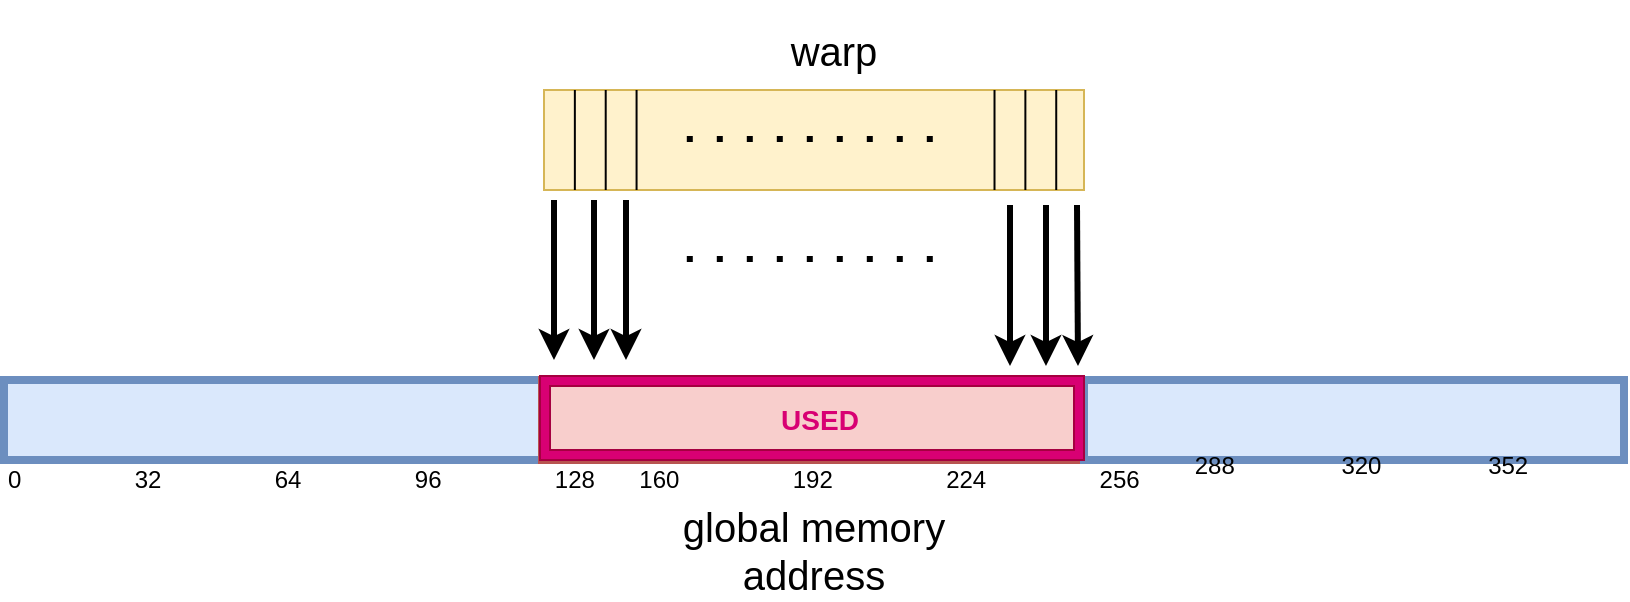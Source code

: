 <mxfile version="12.0.2" type="google" pages="1"><diagram id="Zt1HWzgGxhoBQAR7ndIt" name="Page-1"><mxGraphModel dx="1408" dy="755" grid="1" gridSize="10" guides="1" tooltips="1" connect="1" arrows="1" fold="1" page="1" pageScale="1" pageWidth="827" pageHeight="1169" background="none" math="0" shadow="0"><root><mxCell id="0"/><mxCell id="1" parent="0"/><mxCell id="IH7EqTh8v5GLwqd0PfPw-15" value="" style="group" parent="1" vertex="1" connectable="0"><mxGeometry x="278" y="95" width="270" height="50" as="geometry"/></mxCell><mxCell id="IH7EqTh8v5GLwqd0PfPw-2" value="" style="rounded=0;whiteSpace=wrap;html=1;fillColor=#fff2cc;strokeColor=#d6b656;" parent="IH7EqTh8v5GLwqd0PfPw-15" vertex="1"><mxGeometry width="270" height="50" as="geometry"/></mxCell><mxCell id="IH7EqTh8v5GLwqd0PfPw-5" value="" style="endArrow=none;html=1;" parent="IH7EqTh8v5GLwqd0PfPw-15" edge="1"><mxGeometry width="50" height="50" relative="1" as="geometry"><mxPoint x="30.857" y="50" as="sourcePoint"/><mxPoint x="30.857" as="targetPoint"/></mxGeometry></mxCell><mxCell id="IH7EqTh8v5GLwqd0PfPw-6" value="" style="endArrow=none;html=1;" parent="IH7EqTh8v5GLwqd0PfPw-15" edge="1"><mxGeometry width="50" height="50" relative="1" as="geometry"><mxPoint x="15.429" y="50" as="sourcePoint"/><mxPoint x="15.429" as="targetPoint"/></mxGeometry></mxCell><mxCell id="IH7EqTh8v5GLwqd0PfPw-7" value="" style="endArrow=none;html=1;" parent="IH7EqTh8v5GLwqd0PfPw-15" edge="1"><mxGeometry width="50" height="50" relative="1" as="geometry"><mxPoint x="46.286" y="50" as="sourcePoint"/><mxPoint x="46.286" as="targetPoint"/></mxGeometry></mxCell><mxCell id="IH7EqTh8v5GLwqd0PfPw-8" value="" style="endArrow=none;html=1;" parent="IH7EqTh8v5GLwqd0PfPw-15" edge="1"><mxGeometry width="50" height="50" relative="1" as="geometry"><mxPoint x="240.686" y="50" as="sourcePoint"/><mxPoint x="240.686" as="targetPoint"/></mxGeometry></mxCell><mxCell id="IH7EqTh8v5GLwqd0PfPw-9" value="" style="endArrow=none;html=1;" parent="IH7EqTh8v5GLwqd0PfPw-15" edge="1"><mxGeometry width="50" height="50" relative="1" as="geometry"><mxPoint x="225.257" y="50" as="sourcePoint"/><mxPoint x="225.257" as="targetPoint"/></mxGeometry></mxCell><mxCell id="IH7EqTh8v5GLwqd0PfPw-10" value="" style="endArrow=none;html=1;" parent="IH7EqTh8v5GLwqd0PfPw-15" edge="1"><mxGeometry width="50" height="50" relative="1" as="geometry"><mxPoint x="256.114" y="50" as="sourcePoint"/><mxPoint x="256.114" as="targetPoint"/></mxGeometry></mxCell><mxCell id="IH7EqTh8v5GLwqd0PfPw-14" value="" style="endArrow=none;dashed=1;html=1;strokeWidth=3;dashPattern=1 4;" parent="IH7EqTh8v5GLwqd0PfPw-15" edge="1"><mxGeometry width="50" height="50" relative="1" as="geometry"><mxPoint x="194.4" y="24.5" as="sourcePoint"/><mxPoint x="70.971" y="24.5" as="targetPoint"/></mxGeometry></mxCell><mxCell id="JZCb8IstZkiDeGqHDIXd-11" value="&lt;font style=&quot;font-size: 20px&quot;&gt;warp&lt;/font&gt;" style="text;html=1;strokeColor=none;fillColor=none;align=center;verticalAlign=middle;whiteSpace=wrap;rounded=0;" parent="1" vertex="1"><mxGeometry x="328" y="50" width="190" height="50" as="geometry"/></mxCell><mxCell id="JZCb8IstZkiDeGqHDIXd-12" value="&lt;font style=&quot;font-size: 20px&quot;&gt;global memory address&lt;/font&gt;" style="text;html=1;strokeColor=none;fillColor=none;align=center;verticalAlign=middle;whiteSpace=wrap;rounded=0;" parent="1" vertex="1"><mxGeometry x="318" y="300" width="190" height="50" as="geometry"/></mxCell><mxCell id="JZCb8IstZkiDeGqHDIXd-13" value="" style="endArrow=classic;html=1;strokeWidth=3;" parent="1" edge="1"><mxGeometry width="50" height="50" relative="1" as="geometry"><mxPoint x="283" y="150" as="sourcePoint"/><mxPoint x="283" y="230" as="targetPoint"/></mxGeometry></mxCell><mxCell id="JZCb8IstZkiDeGqHDIXd-16" value="" style="endArrow=classic;html=1;strokeWidth=3;" parent="1" edge="1"><mxGeometry width="50" height="50" relative="1" as="geometry"><mxPoint x="511" y="152.5" as="sourcePoint"/><mxPoint x="511" y="233" as="targetPoint"/></mxGeometry></mxCell><mxCell id="JZCb8IstZkiDeGqHDIXd-17" value="" style="endArrow=classic;html=1;strokeWidth=3;" parent="1" edge="1"><mxGeometry width="50" height="50" relative="1" as="geometry"><mxPoint x="544.5" y="152.5" as="sourcePoint"/><mxPoint x="545" y="233" as="targetPoint"/></mxGeometry></mxCell><mxCell id="JZCb8IstZkiDeGqHDIXd-1" value="" style="rounded=0;whiteSpace=wrap;html=1;fillColor=#dae8fc;strokeColor=#6c8ebf;strokeWidth=4;" parent="1" vertex="1"><mxGeometry x="8" y="240" width="270" height="40" as="geometry"/></mxCell><mxCell id="JZCb8IstZkiDeGqHDIXd-2" value="" style="rounded=0;whiteSpace=wrap;html=1;fillColor=#f8cecc;strokeColor=#b85450;strokeWidth=4;" parent="1" vertex="1"><mxGeometry x="277" y="240" width="270" height="40" as="geometry"/></mxCell><mxCell id="JZCb8IstZkiDeGqHDIXd-3" value="" style="rounded=0;whiteSpace=wrap;html=1;fillColor=#dae8fc;strokeColor=#6c8ebf;strokeWidth=4;" parent="1" vertex="1"><mxGeometry x="548" y="240" width="270" height="40" as="geometry"/></mxCell><mxCell id="JZCb8IstZkiDeGqHDIXd-4" value="&lt;div align=&quot;left&quot;&gt;0&amp;nbsp;&amp;nbsp;&amp;nbsp;&amp;nbsp;&amp;nbsp;&amp;nbsp;&amp;nbsp;&amp;nbsp;&amp;nbsp;&amp;nbsp;&amp;nbsp;&amp;nbsp;&amp;nbsp;&amp;nbsp;&amp;nbsp;&amp;nbsp; 32&amp;nbsp;&amp;nbsp;&amp;nbsp;&amp;nbsp;&amp;nbsp;&amp;nbsp;&amp;nbsp;&amp;nbsp;&amp;nbsp;&amp;nbsp;&amp;nbsp;&amp;nbsp;&amp;nbsp;&amp;nbsp;&amp;nbsp;&amp;nbsp; 64&amp;nbsp;&amp;nbsp;&amp;nbsp;&amp;nbsp;&amp;nbsp;&amp;nbsp;&amp;nbsp;&amp;nbsp;&amp;nbsp;&amp;nbsp;&amp;nbsp;&amp;nbsp;&amp;nbsp;&amp;nbsp;&amp;nbsp;&amp;nbsp; 96&amp;nbsp;&amp;nbsp;&amp;nbsp;&amp;nbsp;&amp;nbsp;&amp;nbsp;&amp;nbsp;&amp;nbsp;&amp;nbsp;&amp;nbsp;&amp;nbsp;&amp;nbsp;&amp;nbsp;&amp;nbsp;&amp;nbsp;&amp;nbsp; 128&lt;br&gt;&lt;/div&gt;" style="text;html=1;strokeColor=none;fillColor=none;align=left;verticalAlign=middle;whiteSpace=wrap;rounded=0;" parent="1" vertex="1"><mxGeometry x="8" y="280" width="313" height="20" as="geometry"/></mxCell><mxCell id="JZCb8IstZkiDeGqHDIXd-7" value="&lt;div align=&quot;left&quot;&gt;&amp;nbsp;&amp;nbsp;&amp;nbsp;&amp;nbsp;&amp;nbsp;&amp;nbsp;&amp;nbsp;&amp;nbsp;&amp;nbsp;&amp;nbsp;&amp;nbsp;&amp;nbsp;&amp;nbsp;&amp;nbsp;&amp;nbsp;&amp;nbsp; 160 &amp;nbsp;&amp;nbsp;&amp;nbsp;&amp;nbsp;&amp;nbsp;&amp;nbsp;&amp;nbsp;&amp;nbsp;&amp;nbsp;&amp;nbsp;&amp;nbsp;&amp;nbsp;&amp;nbsp;&amp;nbsp;&amp;nbsp; 192 &amp;nbsp;&amp;nbsp;&amp;nbsp;&amp;nbsp;&amp;nbsp;&amp;nbsp;&amp;nbsp;&amp;nbsp;&amp;nbsp;&amp;nbsp;&amp;nbsp;&amp;nbsp;&amp;nbsp;&amp;nbsp;&amp;nbsp; 224 &amp;nbsp;&amp;nbsp;&amp;nbsp;&amp;nbsp;&amp;nbsp;&amp;nbsp;&amp;nbsp;&amp;nbsp;&amp;nbsp;&amp;nbsp;&amp;nbsp;&amp;nbsp;&amp;nbsp;&amp;nbsp;&amp;nbsp; 256&lt;br&gt;&lt;/div&gt;" style="text;html=1;strokeColor=none;fillColor=none;align=left;verticalAlign=middle;whiteSpace=wrap;rounded=0;" parent="1" vertex="1"><mxGeometry x="266.5" y="280" width="313" height="20" as="geometry"/></mxCell><mxCell id="JZCb8IstZkiDeGqHDIXd-8" value="&lt;div align=&quot;left&quot;&gt;&amp;nbsp;&amp;nbsp;&amp;nbsp;&amp;nbsp;&amp;nbsp;&amp;nbsp;&amp;nbsp;&amp;nbsp;&amp;nbsp;&amp;nbsp;&amp;nbsp;&amp;nbsp;&amp;nbsp;&amp;nbsp;&amp;nbsp; 288 &amp;nbsp;&amp;nbsp;&amp;nbsp;&amp;nbsp;&amp;nbsp;&amp;nbsp;&amp;nbsp;&amp;nbsp;&amp;nbsp;&amp;nbsp;&amp;nbsp;&amp;nbsp;&amp;nbsp;&amp;nbsp; 320 &amp;nbsp;&amp;nbsp;&amp;nbsp;&amp;nbsp;&amp;nbsp;&amp;nbsp;&amp;nbsp;&amp;nbsp;&amp;nbsp;&amp;nbsp;&amp;nbsp;&amp;nbsp;&amp;nbsp;&amp;nbsp; 352 &amp;nbsp;&amp;nbsp;&amp;nbsp;&amp;nbsp;&amp;nbsp;&amp;nbsp;&amp;nbsp;&amp;nbsp;&amp;nbsp;&amp;nbsp;&amp;nbsp;&amp;nbsp;&amp;nbsp;&amp;nbsp; &lt;br&gt;&lt;/div&gt;" style="text;html=1;strokeColor=none;fillColor=none;align=left;verticalAlign=middle;whiteSpace=wrap;rounded=0;" parent="1" vertex="1"><mxGeometry x="548" y="280" width="263" height="20" as="geometry"/></mxCell><mxCell id="RSBBhsgWY7Hk24-j0QCY-1" value="" style="verticalLabelPosition=bottom;verticalAlign=top;html=1;shape=mxgraph.basic.frame;dx=5;fillColor=#d80073;strokeColor=#A50040;fontColor=#ffffff;" vertex="1" parent="1"><mxGeometry x="276" y="238" width="272" height="42" as="geometry"/></mxCell><mxCell id="RSBBhsgWY7Hk24-j0QCY-2" value="&lt;font style=&quot;font-size: 14px&quot;&gt;&lt;b style=&quot;font-size: 14px;&quot;&gt;&lt;font style=&quot;font-size: 14px&quot; color=&quot;#D80073&quot;&gt;USED&lt;/font&gt;&lt;/b&gt;&lt;/font&gt;" style="text;html=1;strokeColor=none;fillColor=none;align=center;verticalAlign=middle;whiteSpace=wrap;rounded=0;fontSize=14;" vertex="1" parent="1"><mxGeometry x="282" y="240" width="268" height="40" as="geometry"/></mxCell><mxCell id="RSBBhsgWY7Hk24-j0QCY-6" value="" style="endArrow=classic;html=1;strokeWidth=3;" edge="1" parent="1"><mxGeometry width="50" height="50" relative="1" as="geometry"><mxPoint x="303" y="150" as="sourcePoint"/><mxPoint x="303" y="230" as="targetPoint"/></mxGeometry></mxCell><mxCell id="RSBBhsgWY7Hk24-j0QCY-7" value="" style="endArrow=classic;html=1;strokeWidth=3;" edge="1" parent="1"><mxGeometry width="50" height="50" relative="1" as="geometry"><mxPoint x="319" y="150" as="sourcePoint"/><mxPoint x="319" y="230" as="targetPoint"/></mxGeometry></mxCell><mxCell id="RSBBhsgWY7Hk24-j0QCY-8" value="" style="endArrow=classic;html=1;strokeWidth=3;" edge="1" parent="1"><mxGeometry width="50" height="50" relative="1" as="geometry"><mxPoint x="529" y="152.5" as="sourcePoint"/><mxPoint x="529" y="233" as="targetPoint"/></mxGeometry></mxCell><mxCell id="RSBBhsgWY7Hk24-j0QCY-9" value="" style="endArrow=none;dashed=1;html=1;strokeWidth=3;dashPattern=1 4;" edge="1" parent="1"><mxGeometry width="50" height="50" relative="1" as="geometry"><mxPoint x="472.4" y="179.5" as="sourcePoint"/><mxPoint x="348.971" y="179.5" as="targetPoint"/></mxGeometry></mxCell></root></mxGraphModel></diagram></mxfile>